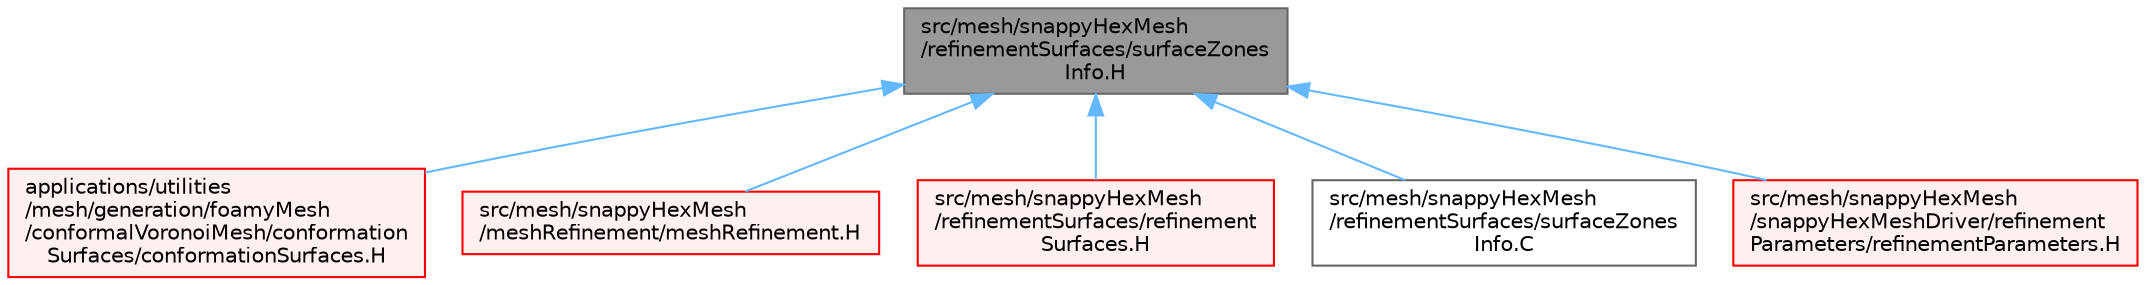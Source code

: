 digraph "src/mesh/snappyHexMesh/refinementSurfaces/surfaceZonesInfo.H"
{
 // LATEX_PDF_SIZE
  bgcolor="transparent";
  edge [fontname=Helvetica,fontsize=10,labelfontname=Helvetica,labelfontsize=10];
  node [fontname=Helvetica,fontsize=10,shape=box,height=0.2,width=0.4];
  Node1 [id="Node000001",label="src/mesh/snappyHexMesh\l/refinementSurfaces/surfaceZones\lInfo.H",height=0.2,width=0.4,color="gray40", fillcolor="grey60", style="filled", fontcolor="black",tooltip=" "];
  Node1 -> Node2 [id="edge1_Node000001_Node000002",dir="back",color="steelblue1",style="solid",tooltip=" "];
  Node2 [id="Node000002",label="applications/utilities\l/mesh/generation/foamyMesh\l/conformalVoronoiMesh/conformation\lSurfaces/conformationSurfaces.H",height=0.2,width=0.4,color="red", fillcolor="#FFF0F0", style="filled",URL="$conformationSurfaces_8H.html",tooltip=" "];
  Node1 -> Node27 [id="edge2_Node000001_Node000027",dir="back",color="steelblue1",style="solid",tooltip=" "];
  Node27 [id="Node000027",label="src/mesh/snappyHexMesh\l/meshRefinement/meshRefinement.H",height=0.2,width=0.4,color="red", fillcolor="#FFF0F0", style="filled",URL="$meshRefinement_8H.html",tooltip=" "];
  Node1 -> Node58 [id="edge3_Node000001_Node000058",dir="back",color="steelblue1",style="solid",tooltip=" "];
  Node58 [id="Node000058",label="src/mesh/snappyHexMesh\l/refinementSurfaces/refinement\lSurfaces.H",height=0.2,width=0.4,color="red", fillcolor="#FFF0F0", style="filled",URL="$refinementSurfaces_8H.html",tooltip=" "];
  Node1 -> Node60 [id="edge4_Node000001_Node000060",dir="back",color="steelblue1",style="solid",tooltip=" "];
  Node60 [id="Node000060",label="src/mesh/snappyHexMesh\l/refinementSurfaces/surfaceZones\lInfo.C",height=0.2,width=0.4,color="grey40", fillcolor="white", style="filled",URL="$surfaceZonesInfo_8C.html",tooltip=" "];
  Node1 -> Node61 [id="edge5_Node000001_Node000061",dir="back",color="steelblue1",style="solid",tooltip=" "];
  Node61 [id="Node000061",label="src/mesh/snappyHexMesh\l/snappyHexMeshDriver/refinement\lParameters/refinementParameters.H",height=0.2,width=0.4,color="red", fillcolor="#FFF0F0", style="filled",URL="$refinementParameters_8H.html",tooltip=" "];
}
